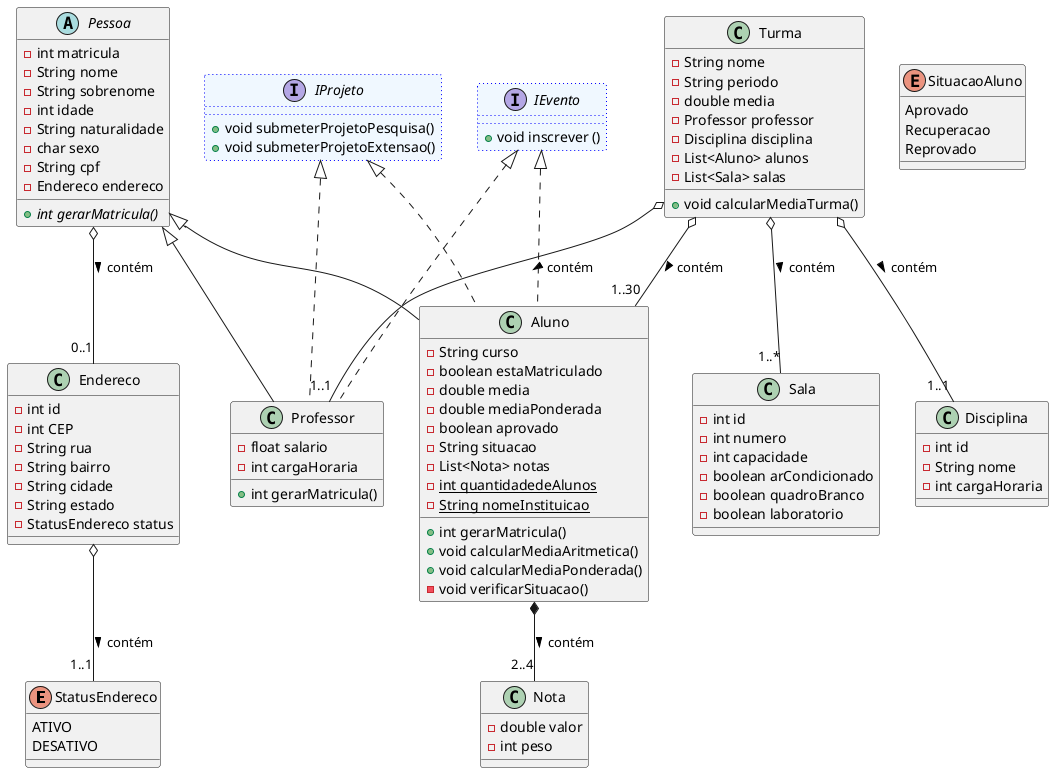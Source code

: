 @startuml Academico

    enum StatusEndereco {
        ATIVO
        DESATIVO
    }

    Class Endereco {
        - int id
        - int CEP
        - String rua
        - String bairro
        - String cidade
        - String estado
        - StatusEndereco status
    }

    abstract Class Pessoa {
        - int matricula
        - String nome
        - String sobrenome
        - int idade
        - String naturalidade
        - char sexo
        - String cpf
        - Endereco endereco

        + {abstract} int gerarMatricula()
    }

    Class Nota {
        - double valor
        - int peso
    }

    Class Aluno {
        - String curso
        - boolean estaMatriculado
        - double media
        - double mediaPonderada
        - boolean aprovado
        - String situacao
        - List<Nota> notas
        - {static} int quantidadedeAlunos
        - {Static} String nomeInstituicao

        + int gerarMatricula()
        + void calcularMediaAritmetica()
        + void calcularMediaPonderada()
        - void verificarSituacao()
    }

    Class Professor {
        - float salario
        - int cargaHoraria
     
        + int gerarMatricula()
    }
    
    Class Disciplina {
        - int id
        - String nome
        - int cargaHoraria
    }

    Class Sala {
        - int id
        - int numero
        - int capacidade
        - boolean arCondicionado
        - boolean quadroBranco
        - boolean laboratorio
    }

    Class Turma {
        - String nome
        - String periodo
        - double media
        - Professor professor
        - Disciplina disciplina
        - List<Aluno> alunos
        - List<Sala> salas

        + void calcularMediaTurma()
    }

    interface IProjeto #aliceblue ##[dotted]blue {

        + void submeterProjetoPesquisa()
        + void submeterProjetoExtensao()
    }

    interface IEvento #aliceblue ##[dotted]blue {

        + void inscrever ()
    }

    enum SituacaoAluno {
        Aprovado
        Recuperacao
        Reprovado
    }

    Pessoa <|-- Aluno
    Pessoa <|-- Professor
    Pessoa o-- "0..1" Endereco: contém >

    Aluno *-- "2..4" Nota : contém >

    Turma o-- "1..1" Professor : contém >
    Turma o-- "1..1" Disciplina : contém >
    Turma o-- "1..30" Aluno : contém >
    Turma o-- "1..*" Sala : contém >

    IProjeto <|.. Professor
    IProjeto <|.. Aluno
    IEvento <|.. Professor
    IEvento <|.. Aluno

    Endereco o-- "1..1" StatusEndereco : contém >

@enduml